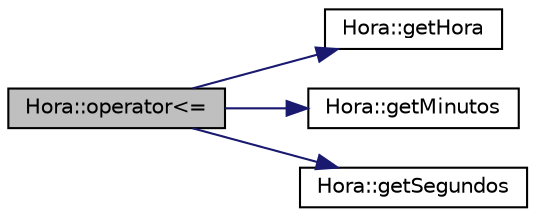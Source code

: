 digraph "Hora::operator&lt;="
{
  edge [fontname="Helvetica",fontsize="10",labelfontname="Helvetica",labelfontsize="10"];
  node [fontname="Helvetica",fontsize="10",shape=record];
  rankdir="LR";
  Node9 [label="Hora::operator\<=",height=0.2,width=0.4,color="black", fillcolor="grey75", style="filled", fontcolor="black"];
  Node9 -> Node10 [color="midnightblue",fontsize="10",style="solid",fontname="Helvetica"];
  Node10 [label="Hora::getHora",height=0.2,width=0.4,color="black", fillcolor="white", style="filled",URL="$class_hora.html#a70af0f16ecd56ecec24b9068c7515282",tooltip="função para obter hora "];
  Node9 -> Node11 [color="midnightblue",fontsize="10",style="solid",fontname="Helvetica"];
  Node11 [label="Hora::getMinutos",height=0.2,width=0.4,color="black", fillcolor="white", style="filled",URL="$class_hora.html#aee1628d04f9c19e9bf2cf34dea39c746",tooltip="função para obter minutos "];
  Node9 -> Node12 [color="midnightblue",fontsize="10",style="solid",fontname="Helvetica"];
  Node12 [label="Hora::getSegundos",height=0.2,width=0.4,color="black", fillcolor="white", style="filled",URL="$class_hora.html#a0e432ed4ff88073c7a60fab51ba5bbc3",tooltip="função para obter segundos "];
}

